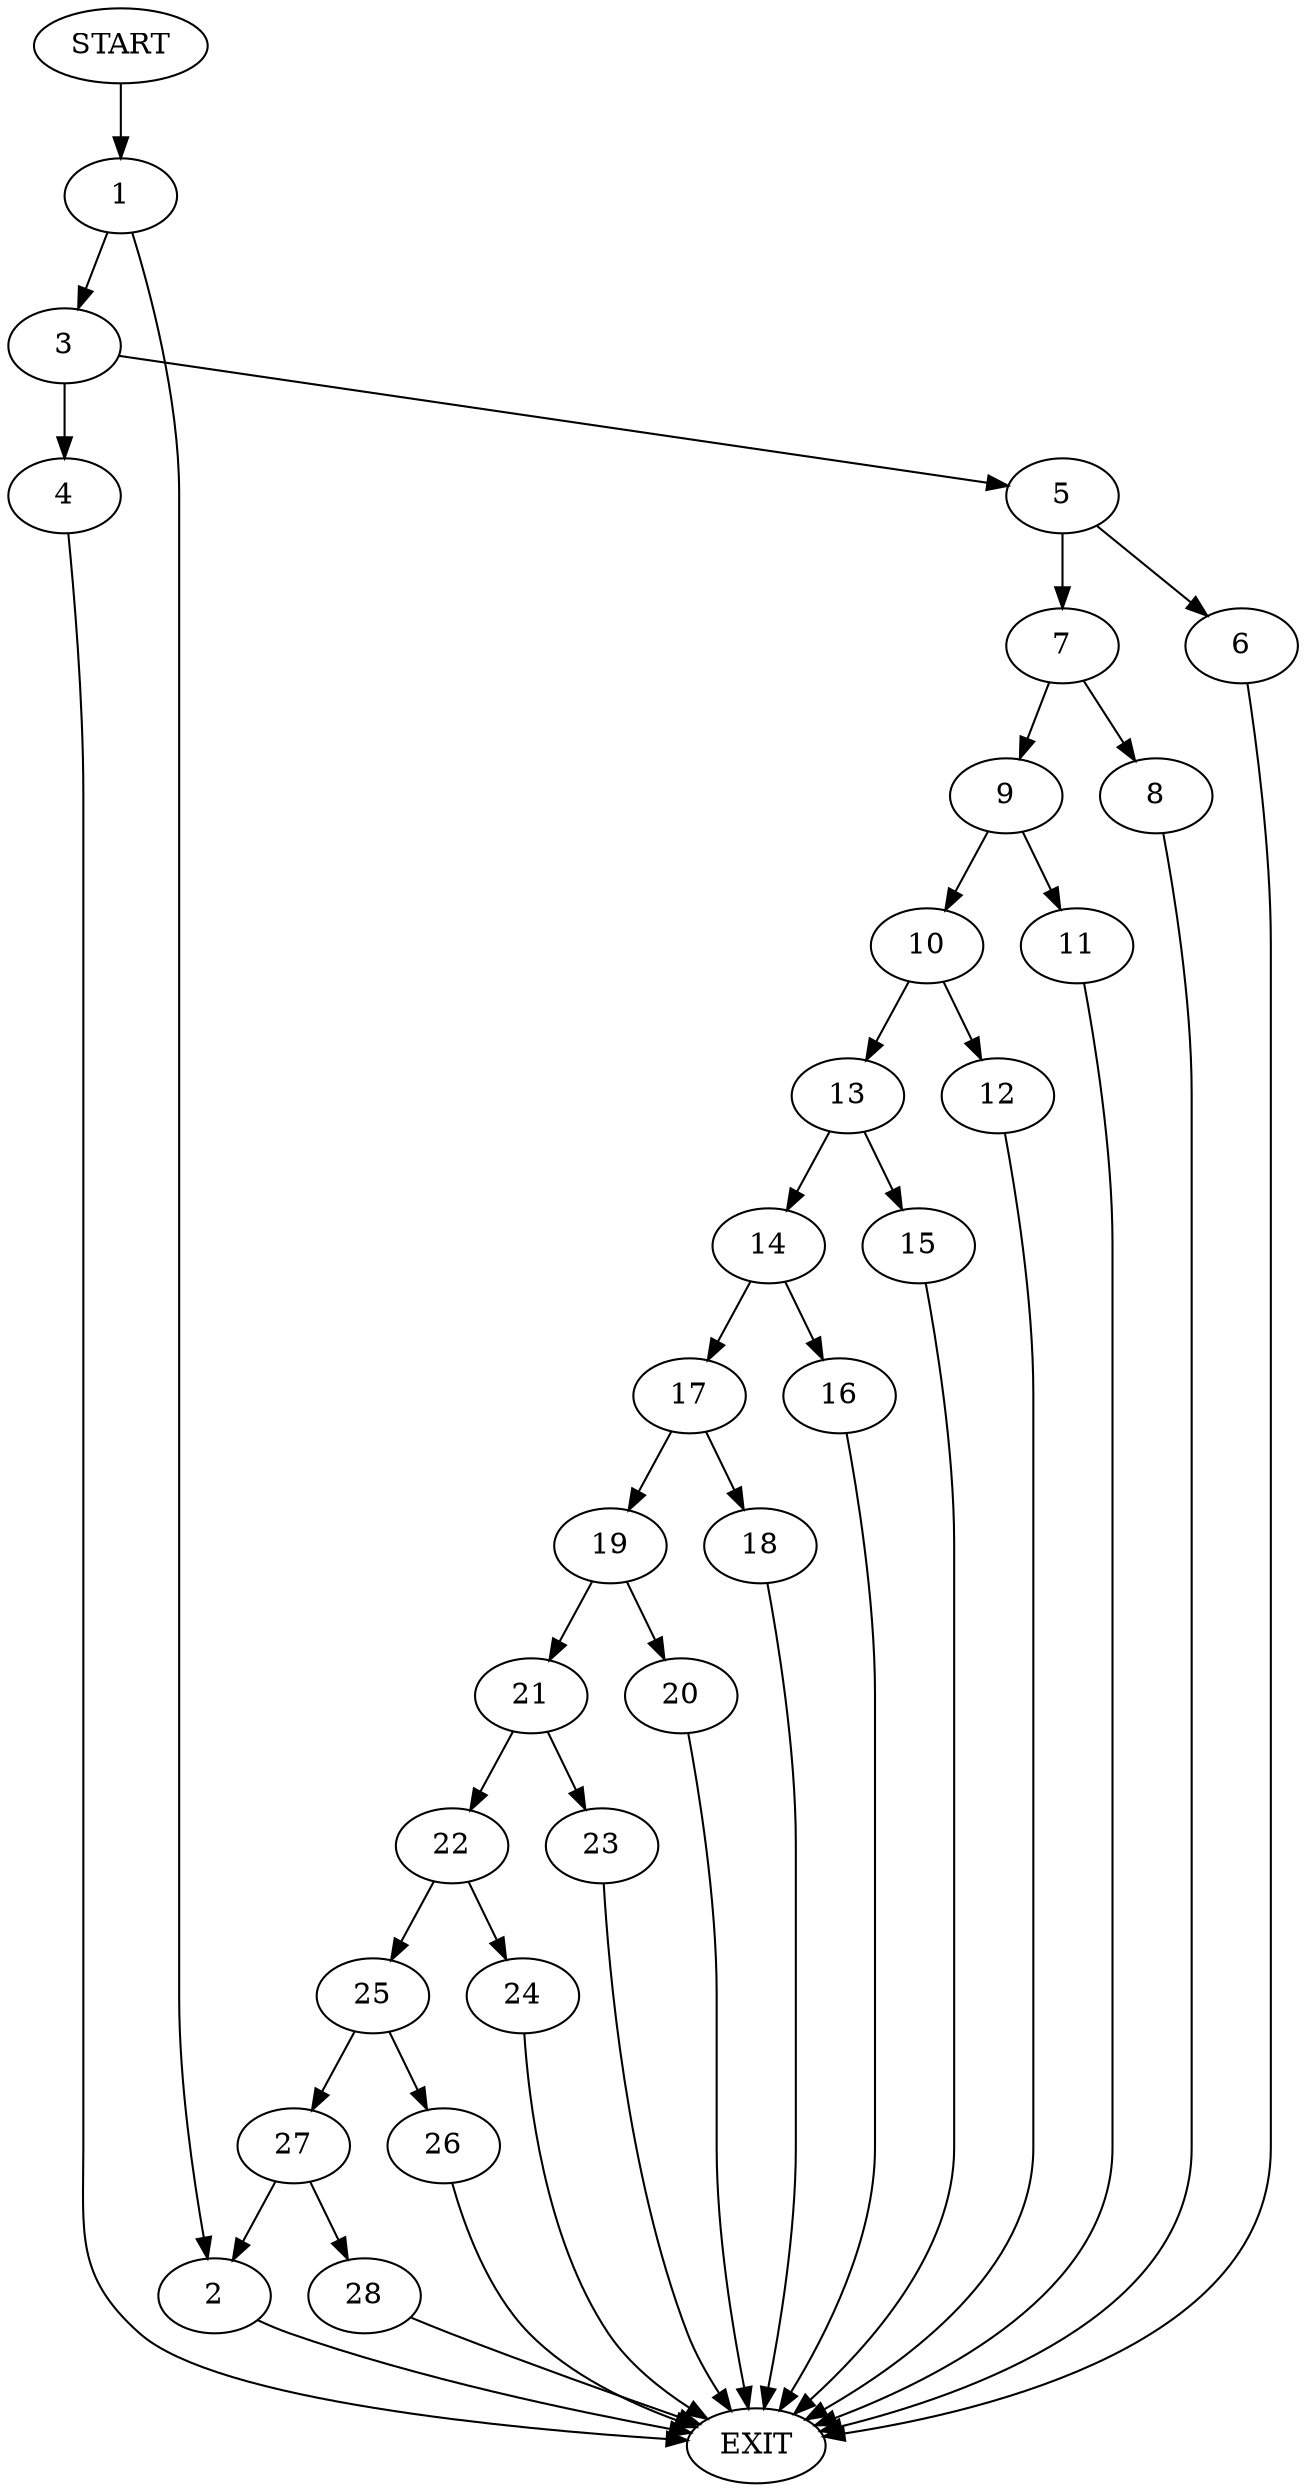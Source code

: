 digraph {
0 [label="START"]
29 [label="EXIT"]
0 -> 1
1 -> 2
1 -> 3
3 -> 4
3 -> 5
2 -> 29
4 -> 29
5 -> 6
5 -> 7
7 -> 8
7 -> 9
6 -> 29
8 -> 29
9 -> 10
9 -> 11
11 -> 29
10 -> 12
10 -> 13
12 -> 29
13 -> 14
13 -> 15
14 -> 16
14 -> 17
15 -> 29
17 -> 18
17 -> 19
16 -> 29
19 -> 20
19 -> 21
18 -> 29
20 -> 29
21 -> 22
21 -> 23
23 -> 29
22 -> 24
22 -> 25
25 -> 26
25 -> 27
24 -> 29
26 -> 29
27 -> 2
27 -> 28
28 -> 29
}
